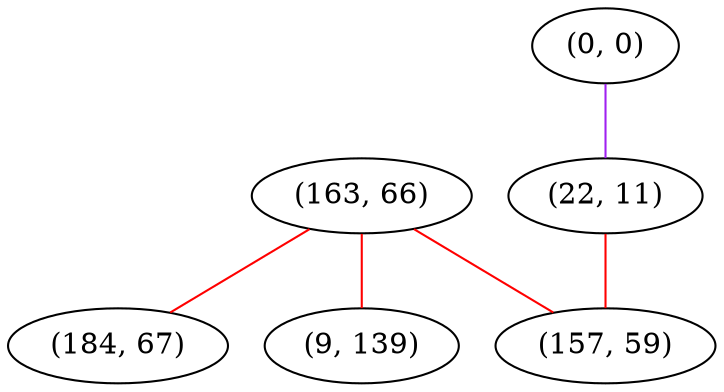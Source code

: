 graph "" {
"(163, 66)";
"(0, 0)";
"(184, 67)";
"(9, 139)";
"(22, 11)";
"(157, 59)";
"(163, 66)" -- "(184, 67)"  [color=red, key=0, weight=1];
"(163, 66)" -- "(9, 139)"  [color=red, key=0, weight=1];
"(163, 66)" -- "(157, 59)"  [color=red, key=0, weight=1];
"(0, 0)" -- "(22, 11)"  [color=purple, key=0, weight=4];
"(22, 11)" -- "(157, 59)"  [color=red, key=0, weight=1];
}
